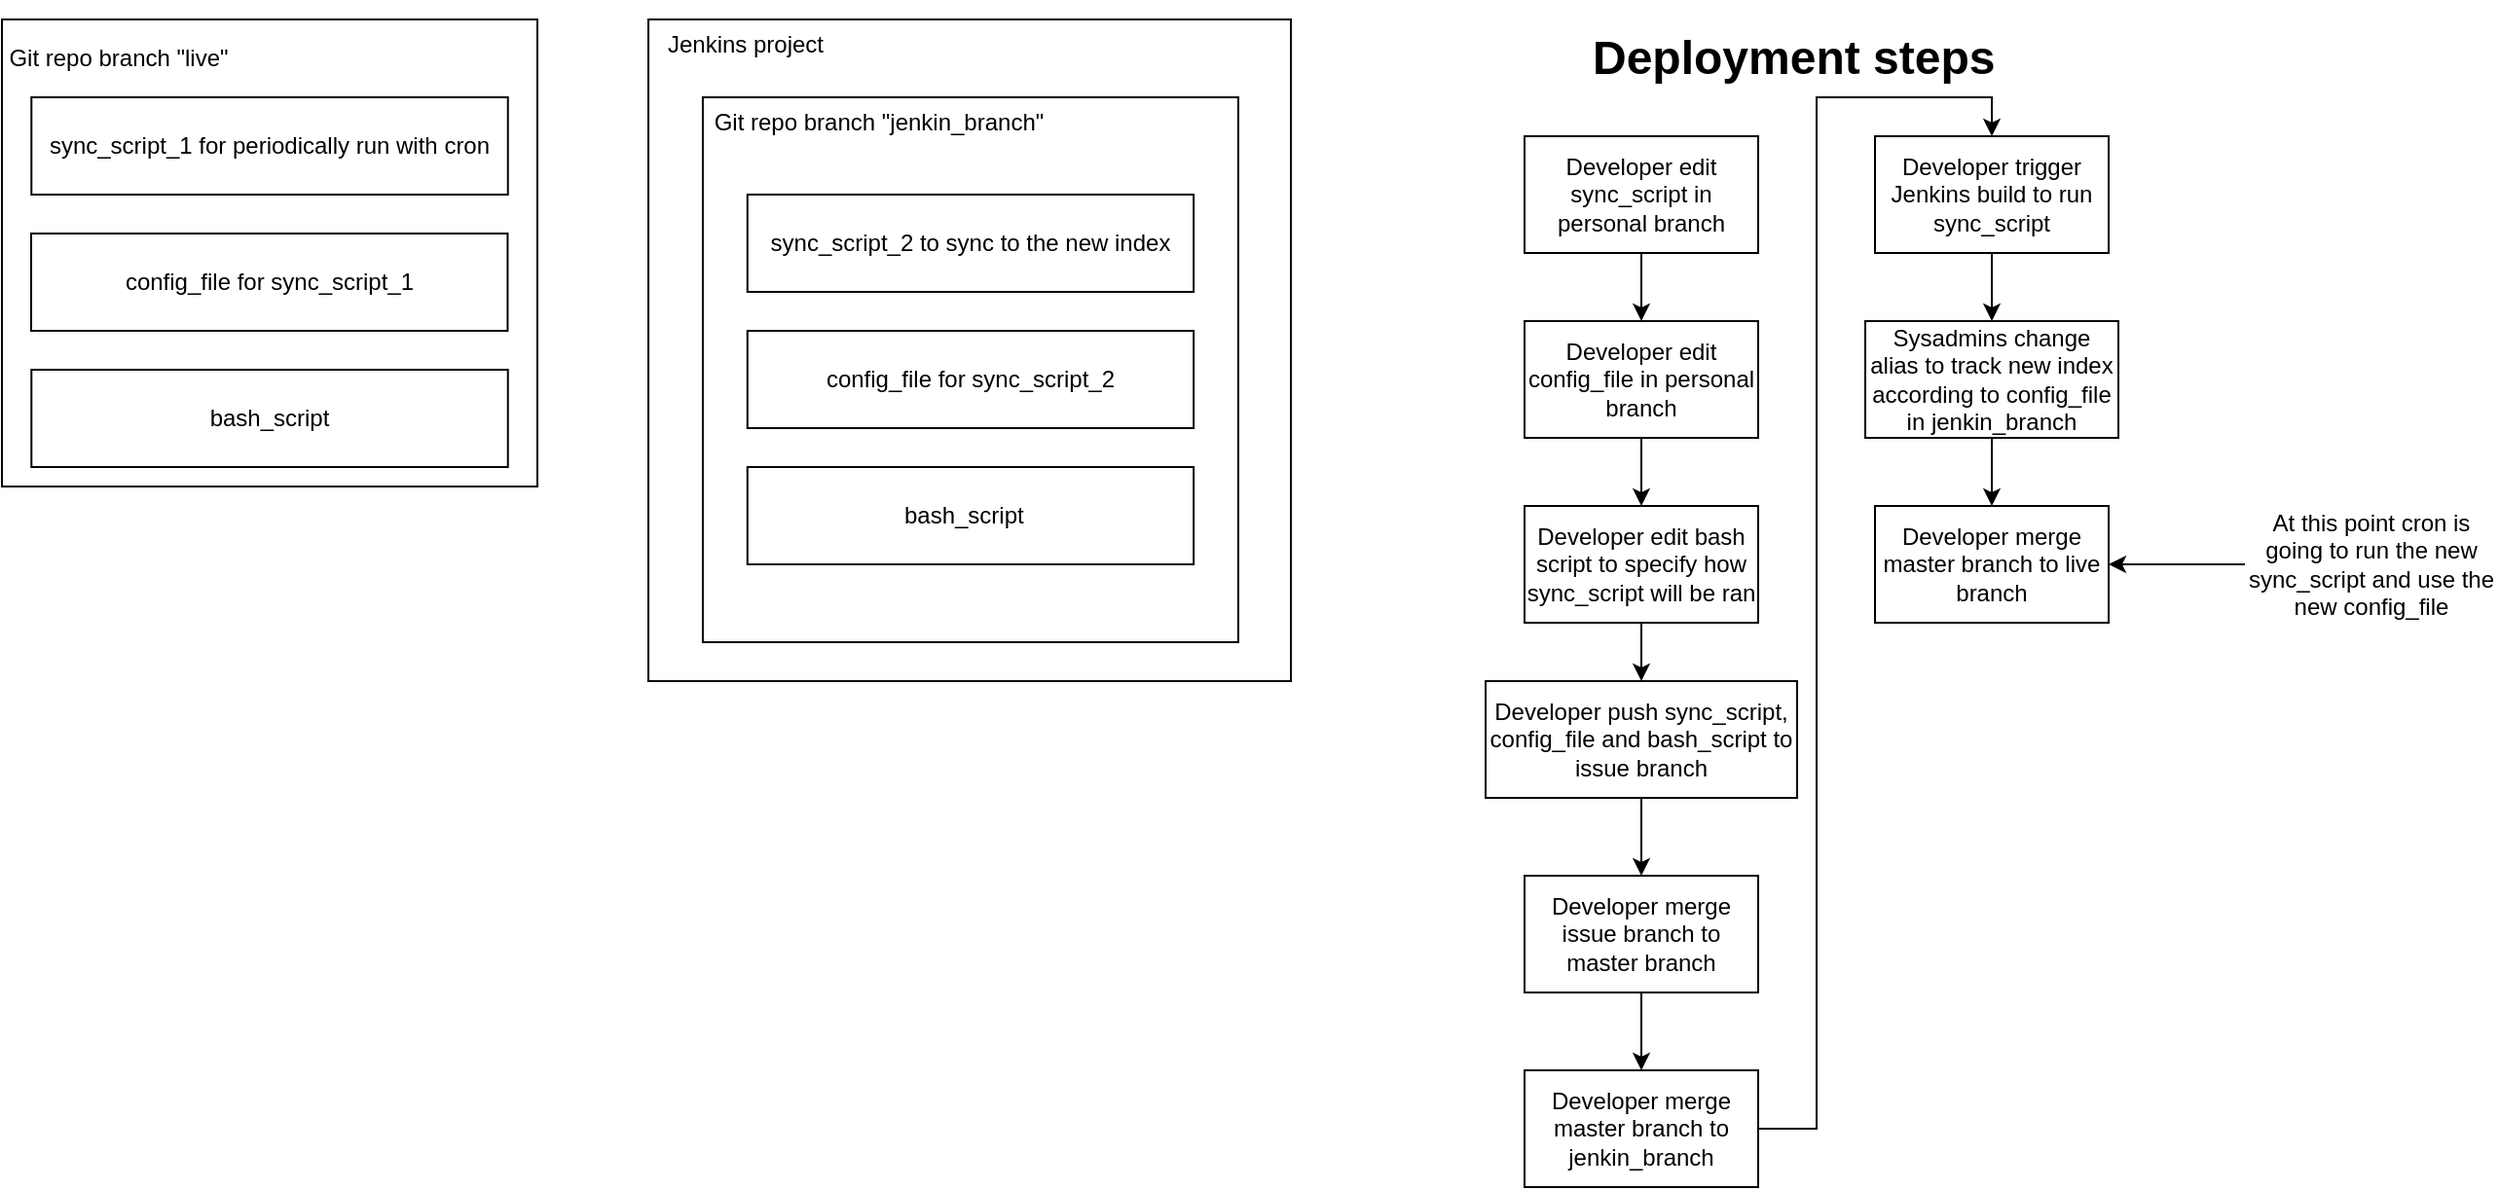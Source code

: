 <mxfile version="20.3.0" type="device"><diagram id="lxpTp4fASa2v775-ZQ52" name="Page-1"><mxGraphModel dx="816" dy="622" grid="1" gridSize="10" guides="1" tooltips="1" connect="1" arrows="1" fold="1" page="1" pageScale="1" pageWidth="850" pageHeight="1100" math="0" shadow="0"><root><mxCell id="0"/><mxCell id="1" parent="0"/><mxCell id="Kls-efI1VxmwVfYrMtrJ-11" value="" style="group" vertex="1" connectable="0" parent="1"><mxGeometry x="620" y="80" width="330" height="340" as="geometry"/></mxCell><mxCell id="Kls-efI1VxmwVfYrMtrJ-12" value="" style="rounded=0;whiteSpace=wrap;html=1;" vertex="1" parent="Kls-efI1VxmwVfYrMtrJ-11"><mxGeometry width="330" height="340" as="geometry"/></mxCell><mxCell id="Kls-efI1VxmwVfYrMtrJ-13" value="" style="group" vertex="1" connectable="0" parent="Kls-efI1VxmwVfYrMtrJ-11"><mxGeometry width="330" height="250" as="geometry"/></mxCell><mxCell id="Kls-efI1VxmwVfYrMtrJ-14" value="Jenkins project" style="text;html=1;strokeColor=none;fillColor=none;align=center;verticalAlign=middle;whiteSpace=wrap;rounded=0;" vertex="1" parent="Kls-efI1VxmwVfYrMtrJ-13"><mxGeometry width="100" height="25" as="geometry"/></mxCell><mxCell id="Kls-efI1VxmwVfYrMtrJ-16" value="" style="rounded=0;whiteSpace=wrap;html=1;" vertex="1" parent="Kls-efI1VxmwVfYrMtrJ-11"><mxGeometry x="27.97" y="40" width="275" height="280" as="geometry"/></mxCell><mxCell id="Kls-efI1VxmwVfYrMtrJ-17" value="Git repo branch &quot;jenkin_branch&quot;" style="text;html=1;strokeColor=none;fillColor=none;align=center;verticalAlign=middle;whiteSpace=wrap;rounded=0;" vertex="1" parent="Kls-efI1VxmwVfYrMtrJ-11"><mxGeometry x="27.03" y="40" width="182.97" height="25" as="geometry"/></mxCell><mxCell id="Kls-efI1VxmwVfYrMtrJ-18" value="sync_script_2 to sync to the new index" style="rounded=0;whiteSpace=wrap;html=1;" vertex="1" parent="Kls-efI1VxmwVfYrMtrJ-11"><mxGeometry x="50.888" y="89.989" width="229.167" height="50" as="geometry"/></mxCell><mxCell id="Kls-efI1VxmwVfYrMtrJ-19" value="config_file for sync_script_2" style="rounded=0;whiteSpace=wrap;html=1;" vertex="1" parent="Kls-efI1VxmwVfYrMtrJ-11"><mxGeometry x="50.888" y="160.002" width="229.167" height="50" as="geometry"/></mxCell><mxCell id="Kls-efI1VxmwVfYrMtrJ-21" value="bash_script&amp;nbsp;&amp;nbsp;" style="rounded=0;whiteSpace=wrap;html=1;" vertex="1" parent="Kls-efI1VxmwVfYrMtrJ-11"><mxGeometry x="50.888" y="230.002" width="229.167" height="50" as="geometry"/></mxCell><mxCell id="Kls-efI1VxmwVfYrMtrJ-6" value="" style="group" vertex="1" connectable="0" parent="1"><mxGeometry x="288" y="80" width="275" height="240" as="geometry"/></mxCell><mxCell id="Kls-efI1VxmwVfYrMtrJ-3" value="" style="rounded=0;whiteSpace=wrap;html=1;" vertex="1" parent="Kls-efI1VxmwVfYrMtrJ-6"><mxGeometry width="275" height="240" as="geometry"/></mxCell><mxCell id="Kls-efI1VxmwVfYrMtrJ-5" value="Git repo branch &quot;live&quot;" style="text;html=1;strokeColor=none;fillColor=none;align=center;verticalAlign=middle;whiteSpace=wrap;rounded=0;" vertex="1" parent="Kls-efI1VxmwVfYrMtrJ-6"><mxGeometry width="120" height="40" as="geometry"/></mxCell><mxCell id="Kls-efI1VxmwVfYrMtrJ-9" value="sync_script_1 for periodically run with cron" style="rounded=0;whiteSpace=wrap;html=1;" vertex="1" parent="Kls-efI1VxmwVfYrMtrJ-6"><mxGeometry x="15.14" y="39.996" width="244.72" height="50" as="geometry"/></mxCell><mxCell id="Kls-efI1VxmwVfYrMtrJ-10" value="config_file for sync_script_1" style="rounded=0;whiteSpace=wrap;html=1;" vertex="1" parent="Kls-efI1VxmwVfYrMtrJ-6"><mxGeometry x="15" y="109.996" width="244.72" height="50" as="geometry"/></mxCell><mxCell id="Kls-efI1VxmwVfYrMtrJ-42" value="bash_script" style="rounded=0;whiteSpace=wrap;html=1;" vertex="1" parent="Kls-efI1VxmwVfYrMtrJ-6"><mxGeometry x="15.14" y="179.996" width="244.72" height="50" as="geometry"/></mxCell><mxCell id="Kls-efI1VxmwVfYrMtrJ-22" value="&lt;h1&gt;Deployment steps&lt;/h1&gt;" style="text;html=1;strokeColor=none;fillColor=none;spacing=5;spacingTop=-20;whiteSpace=wrap;overflow=hidden;rounded=0;" vertex="1" parent="1"><mxGeometry x="1100" y="80" width="260" height="40" as="geometry"/></mxCell><mxCell id="Kls-efI1VxmwVfYrMtrJ-35" value="" style="edgeStyle=orthogonalEdgeStyle;rounded=0;orthogonalLoop=1;jettySize=auto;html=1;" edge="1" parent="1" source="Kls-efI1VxmwVfYrMtrJ-23" target="Kls-efI1VxmwVfYrMtrJ-24"><mxGeometry relative="1" as="geometry"/></mxCell><mxCell id="Kls-efI1VxmwVfYrMtrJ-23" value="Developer edit sync_script in personal branch" style="rounded=0;whiteSpace=wrap;html=1;" vertex="1" parent="1"><mxGeometry x="1070" y="140" width="120" height="60" as="geometry"/></mxCell><mxCell id="Kls-efI1VxmwVfYrMtrJ-36" value="" style="edgeStyle=orthogonalEdgeStyle;rounded=0;orthogonalLoop=1;jettySize=auto;html=1;" edge="1" parent="1" source="Kls-efI1VxmwVfYrMtrJ-24" target="Kls-efI1VxmwVfYrMtrJ-28"><mxGeometry relative="1" as="geometry"/></mxCell><mxCell id="Kls-efI1VxmwVfYrMtrJ-24" value="Developer edit config_file in personal branch" style="rounded=0;whiteSpace=wrap;html=1;" vertex="1" parent="1"><mxGeometry x="1070" y="235" width="120" height="60" as="geometry"/></mxCell><mxCell id="Kls-efI1VxmwVfYrMtrJ-38" value="" style="edgeStyle=orthogonalEdgeStyle;rounded=0;orthogonalLoop=1;jettySize=auto;html=1;" edge="1" parent="1" source="Kls-efI1VxmwVfYrMtrJ-25" target="Kls-efI1VxmwVfYrMtrJ-26"><mxGeometry relative="1" as="geometry"/></mxCell><mxCell id="Kls-efI1VxmwVfYrMtrJ-25" value="Developer push sync_script, config_file and bash_script to issue branch" style="rounded=0;whiteSpace=wrap;html=1;" vertex="1" parent="1"><mxGeometry x="1050" y="420" width="160" height="60" as="geometry"/></mxCell><mxCell id="Kls-efI1VxmwVfYrMtrJ-39" value="" style="edgeStyle=orthogonalEdgeStyle;rounded=0;orthogonalLoop=1;jettySize=auto;html=1;" edge="1" parent="1" source="Kls-efI1VxmwVfYrMtrJ-26" target="Kls-efI1VxmwVfYrMtrJ-27"><mxGeometry relative="1" as="geometry"/></mxCell><mxCell id="Kls-efI1VxmwVfYrMtrJ-26" value="Developer merge issue branch to master branch" style="rounded=0;whiteSpace=wrap;html=1;" vertex="1" parent="1"><mxGeometry x="1070" y="520" width="120" height="60" as="geometry"/></mxCell><mxCell id="Kls-efI1VxmwVfYrMtrJ-43" style="edgeStyle=orthogonalEdgeStyle;rounded=0;orthogonalLoop=1;jettySize=auto;html=1;entryX=0.5;entryY=0;entryDx=0;entryDy=0;" edge="1" parent="1" source="Kls-efI1VxmwVfYrMtrJ-27" target="Kls-efI1VxmwVfYrMtrJ-29"><mxGeometry relative="1" as="geometry"><Array as="points"><mxPoint x="1220" y="650"/><mxPoint x="1220" y="120"/><mxPoint x="1310" y="120"/></Array></mxGeometry></mxCell><mxCell id="Kls-efI1VxmwVfYrMtrJ-27" value="Developer merge master branch to jenkin_branch" style="rounded=0;whiteSpace=wrap;html=1;" vertex="1" parent="1"><mxGeometry x="1070" y="620" width="120" height="60" as="geometry"/></mxCell><mxCell id="Kls-efI1VxmwVfYrMtrJ-37" value="" style="edgeStyle=orthogonalEdgeStyle;rounded=0;orthogonalLoop=1;jettySize=auto;html=1;" edge="1" parent="1" source="Kls-efI1VxmwVfYrMtrJ-28" target="Kls-efI1VxmwVfYrMtrJ-25"><mxGeometry relative="1" as="geometry"/></mxCell><mxCell id="Kls-efI1VxmwVfYrMtrJ-28" value="Developer edit bash script to specify how sync_script will be ran" style="rounded=0;whiteSpace=wrap;html=1;" vertex="1" parent="1"><mxGeometry x="1070" y="330" width="120" height="60" as="geometry"/></mxCell><mxCell id="Kls-efI1VxmwVfYrMtrJ-40" value="" style="edgeStyle=orthogonalEdgeStyle;rounded=0;orthogonalLoop=1;jettySize=auto;html=1;" edge="1" parent="1" source="Kls-efI1VxmwVfYrMtrJ-29" target="Kls-efI1VxmwVfYrMtrJ-30"><mxGeometry relative="1" as="geometry"/></mxCell><mxCell id="Kls-efI1VxmwVfYrMtrJ-29" value="Developer trigger Jenkins build to run sync_script" style="rounded=0;whiteSpace=wrap;html=1;" vertex="1" parent="1"><mxGeometry x="1250" y="140" width="120" height="60" as="geometry"/></mxCell><mxCell id="Kls-efI1VxmwVfYrMtrJ-41" value="" style="edgeStyle=orthogonalEdgeStyle;rounded=0;orthogonalLoop=1;jettySize=auto;html=1;" edge="1" parent="1" source="Kls-efI1VxmwVfYrMtrJ-30" target="Kls-efI1VxmwVfYrMtrJ-31"><mxGeometry relative="1" as="geometry"/></mxCell><mxCell id="Kls-efI1VxmwVfYrMtrJ-30" value="Sysadmins change alias to track new index according to config_file in jenkin_branch" style="rounded=0;whiteSpace=wrap;html=1;" vertex="1" parent="1"><mxGeometry x="1245" y="235" width="130" height="60" as="geometry"/></mxCell><mxCell id="Kls-efI1VxmwVfYrMtrJ-31" value="Developer merge master branch to live branch" style="rounded=0;whiteSpace=wrap;html=1;" vertex="1" parent="1"><mxGeometry x="1250" y="330" width="120" height="60" as="geometry"/></mxCell><mxCell id="Kls-efI1VxmwVfYrMtrJ-34" value="" style="edgeStyle=orthogonalEdgeStyle;rounded=0;orthogonalLoop=1;jettySize=auto;html=1;" edge="1" parent="1" source="Kls-efI1VxmwVfYrMtrJ-33" target="Kls-efI1VxmwVfYrMtrJ-31"><mxGeometry relative="1" as="geometry"/></mxCell><mxCell id="Kls-efI1VxmwVfYrMtrJ-33" value="At this point cron is going to run the new sync_script and use the new config_file" style="text;html=1;strokeColor=none;fillColor=none;align=center;verticalAlign=middle;whiteSpace=wrap;rounded=0;" vertex="1" parent="1"><mxGeometry x="1440" y="320" width="130" height="80" as="geometry"/></mxCell></root></mxGraphModel></diagram></mxfile>